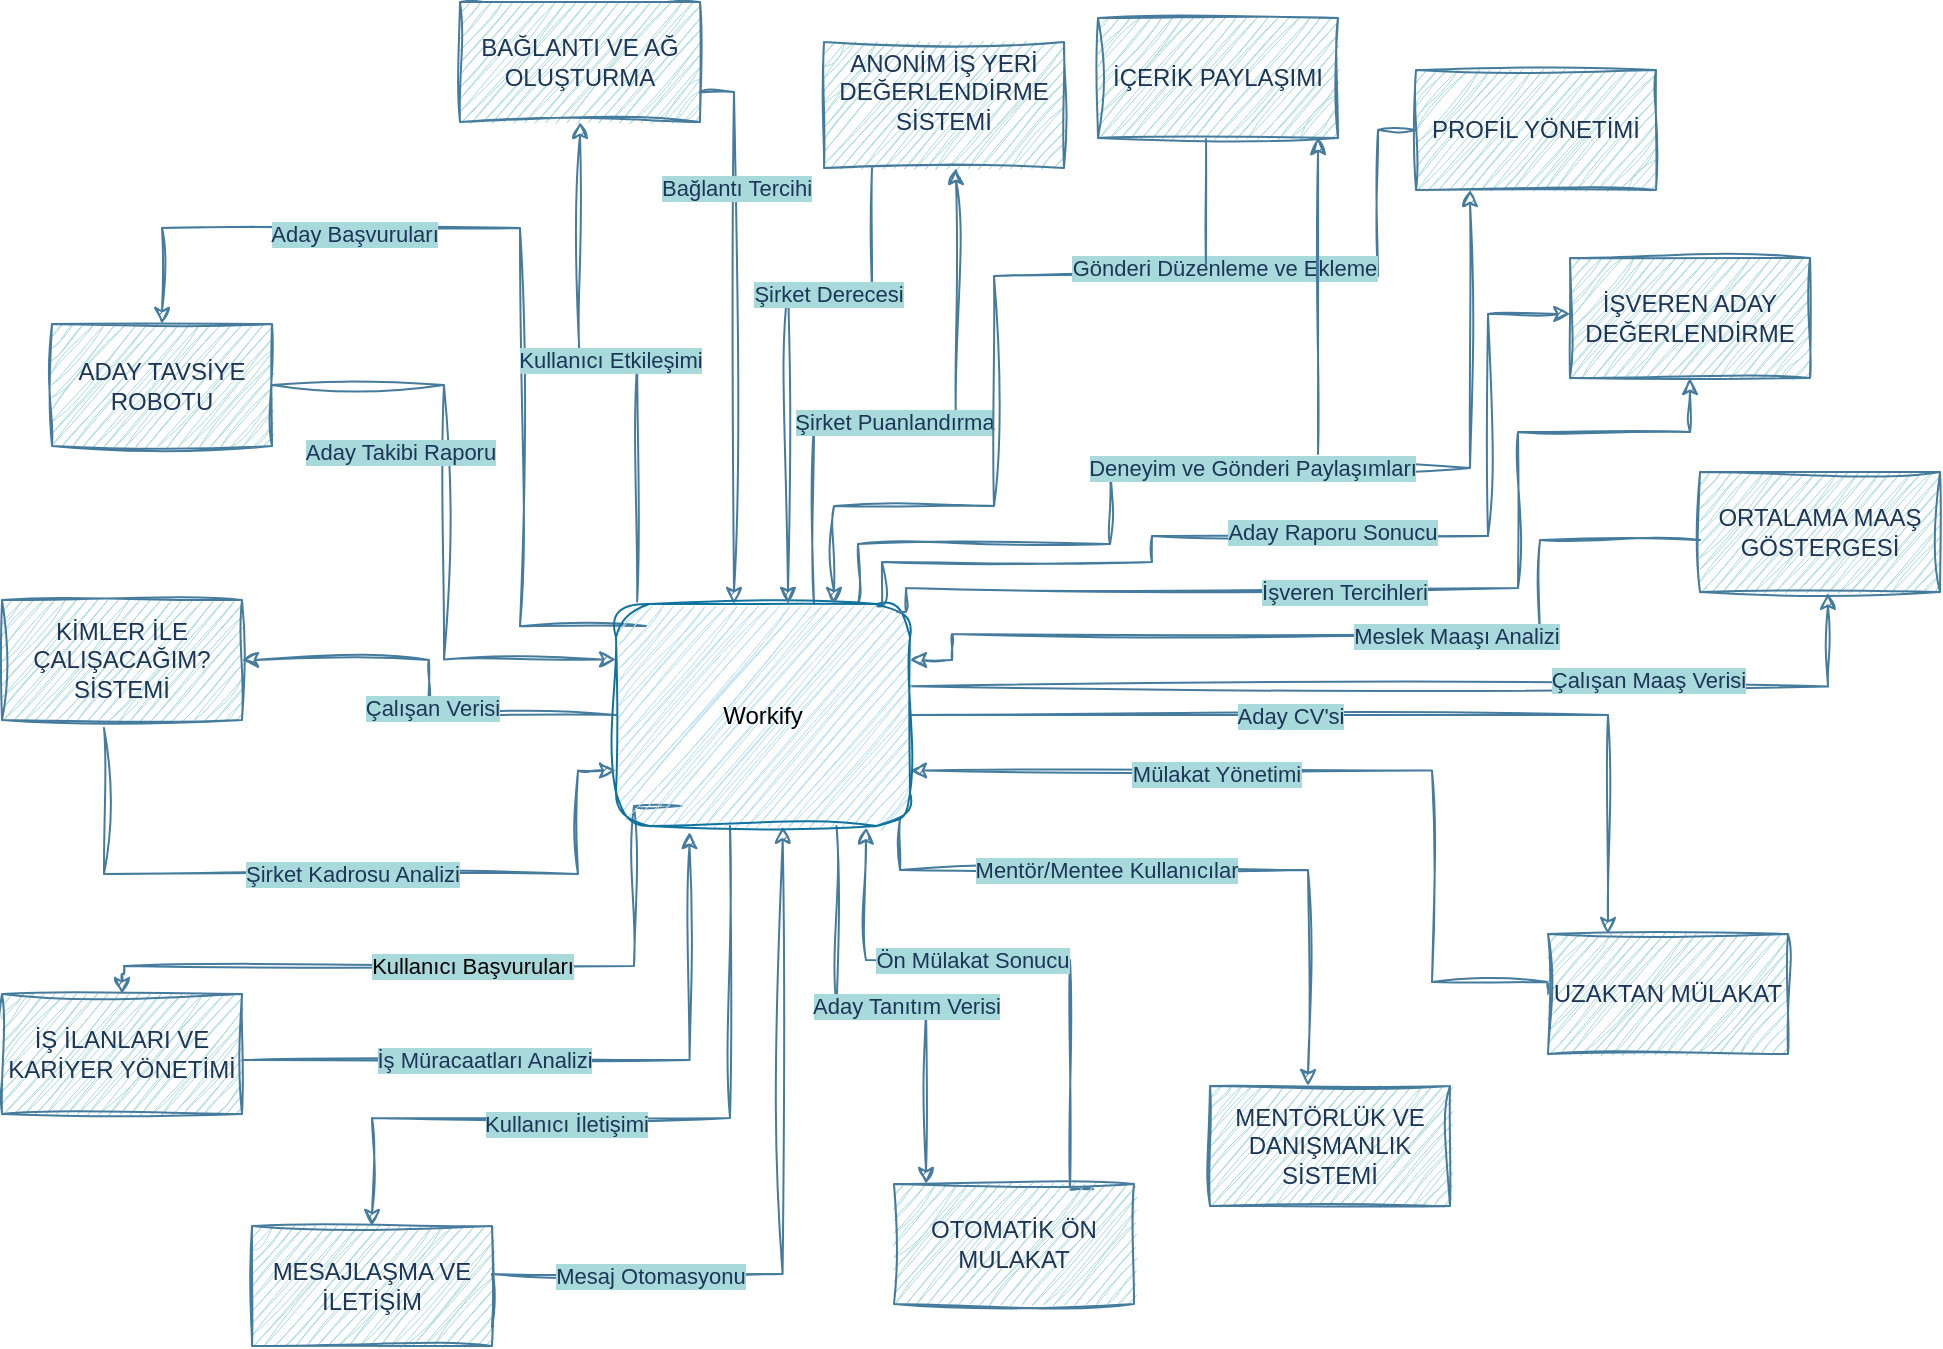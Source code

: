 <mxfile version="24.4.4" type="device">
  <diagram name="Sayfa -1" id="a5x3pTAC_4sALsic-HLh">
    <mxGraphModel dx="2274" dy="1413" grid="0" gridSize="10" guides="1" tooltips="1" connect="1" arrows="1" fold="1" page="1" pageScale="1" pageWidth="1169" pageHeight="827" background="none" math="0" shadow="0">
      <root>
        <mxCell id="0" />
        <mxCell id="1" parent="0" />
        <mxCell id="IWls0DkO-7642o-yBkDR-2" value="ADAY TAVSİYE ROBOTU" style="whiteSpace=wrap;html=1;rounded=0;labelBackgroundColor=none;fillColor=#A8DADC;strokeColor=#457B9D;fontColor=#1D3557;sketch=1;curveFitting=1;jiggle=2;" vertex="1" parent="1">
          <mxGeometry x="2" y="139" width="110" height="61" as="geometry" />
        </mxCell>
        <mxCell id="IWls0DkO-7642o-yBkDR-3" value="BAĞLANTI VE AĞ OLUŞTURMA" style="whiteSpace=wrap;html=1;rounded=0;labelBackgroundColor=none;fillColor=#A8DADC;strokeColor=#457B9D;fontColor=#1D3557;sketch=1;curveFitting=1;jiggle=2;" vertex="1" parent="1">
          <mxGeometry x="206" y="-22" width="120" height="60" as="geometry" />
        </mxCell>
        <mxCell id="IWls0DkO-7642o-yBkDR-5" value="ANONİM İŞ YERİ DEĞERLENDİRME SİSTEMİ&lt;div&gt;&lt;br&gt;&lt;/div&gt;" style="whiteSpace=wrap;html=1;rounded=0;labelBackgroundColor=none;fillColor=#A8DADC;strokeColor=#457B9D;fontColor=#1D3557;sketch=1;curveFitting=1;jiggle=2;" vertex="1" parent="1">
          <mxGeometry x="388" y="-2" width="120" height="63" as="geometry" />
        </mxCell>
        <mxCell id="IWls0DkO-7642o-yBkDR-7" value="İÇERİK PAYLAŞIMI" style="whiteSpace=wrap;html=1;rounded=0;labelBackgroundColor=none;fillColor=#A8DADC;strokeColor=#457B9D;fontColor=#1D3557;sketch=1;curveFitting=1;jiggle=2;" vertex="1" parent="1">
          <mxGeometry x="525" y="-14" width="120" height="60" as="geometry" />
        </mxCell>
        <mxCell id="IWls0DkO-7642o-yBkDR-8" value="İŞVEREN ADAY DEĞERLENDİRME" style="whiteSpace=wrap;html=1;rounded=0;labelBackgroundColor=none;fillColor=#A8DADC;strokeColor=#457B9D;fontColor=#1D3557;sketch=1;curveFitting=1;jiggle=2;" vertex="1" parent="1">
          <mxGeometry x="761" y="106" width="120" height="60" as="geometry" />
        </mxCell>
        <mxCell id="IWls0DkO-7642o-yBkDR-9" value="&lt;div&gt;MENTÖRLÜK VE DANIŞMANLIK SİSTEMİ&lt;/div&gt;" style="whiteSpace=wrap;html=1;rounded=0;labelBackgroundColor=none;fillColor=#A8DADC;strokeColor=#457B9D;fontColor=#1D3557;sketch=1;curveFitting=1;jiggle=2;" vertex="1" parent="1">
          <mxGeometry x="581" y="520" width="120" height="60" as="geometry" />
        </mxCell>
        <mxCell id="IWls0DkO-7642o-yBkDR-11" value="MESAJLAŞMA VE İLETİŞİM" style="whiteSpace=wrap;html=1;rounded=0;labelBackgroundColor=none;fillColor=#A8DADC;strokeColor=#457B9D;fontColor=#1D3557;sketch=1;curveFitting=1;jiggle=2;" vertex="1" parent="1">
          <mxGeometry x="102" y="590" width="120" height="60" as="geometry" />
        </mxCell>
        <mxCell id="IWls0DkO-7642o-yBkDR-81" style="edgeStyle=orthogonalEdgeStyle;rounded=0;orthogonalLoop=1;jettySize=auto;html=1;entryX=0.25;entryY=1;entryDx=0;entryDy=0;exitX=1;exitY=0.5;exitDx=0;exitDy=0;labelBackgroundColor=none;strokeColor=#457B9D;fontColor=default;sketch=1;curveFitting=1;jiggle=2;" edge="1" parent="1">
          <mxGeometry relative="1" as="geometry">
            <mxPoint x="97" y="507" as="sourcePoint" />
            <mxPoint x="320.75" y="393" as="targetPoint" />
            <Array as="points">
              <mxPoint x="321" y="507" />
            </Array>
          </mxGeometry>
        </mxCell>
        <mxCell id="IWls0DkO-7642o-yBkDR-85" value="İş Müracaatları Analizi" style="edgeLabel;html=1;align=center;verticalAlign=middle;resizable=0;points=[];rounded=0;labelBackgroundColor=#A8DADC;fontColor=#1D3557;sketch=1;curveFitting=1;jiggle=2;" vertex="1" connectable="0" parent="IWls0DkO-7642o-yBkDR-81">
          <mxGeometry x="-0.143" y="-2" relative="1" as="geometry">
            <mxPoint x="-24" y="-2" as="offset" />
          </mxGeometry>
        </mxCell>
        <mxCell id="IWls0DkO-7642o-yBkDR-12" value="İŞ İLANLARI VE KARİYER YÖNETİMİ" style="whiteSpace=wrap;html=1;rounded=0;labelBackgroundColor=none;fillColor=#A8DADC;strokeColor=#457B9D;fontColor=#1D3557;sketch=1;curveFitting=1;jiggle=2;" vertex="1" parent="1">
          <mxGeometry x="-23" y="474" width="120" height="60" as="geometry" />
        </mxCell>
        <mxCell id="IWls0DkO-7642o-yBkDR-13" value="KİMLER İLE ÇALIŞACAĞIM? SİSTEMİ" style="whiteSpace=wrap;html=1;rounded=0;labelBackgroundColor=none;fillColor=#A8DADC;strokeColor=#457B9D;fontColor=#1D3557;sketch=1;curveFitting=1;jiggle=2;" vertex="1" parent="1">
          <mxGeometry x="-23" y="277" width="120" height="60" as="geometry" />
        </mxCell>
        <mxCell id="IWls0DkO-7642o-yBkDR-91" style="edgeStyle=orthogonalEdgeStyle;rounded=0;orthogonalLoop=1;jettySize=auto;html=1;entryX=0.85;entryY=1.007;entryDx=0;entryDy=0;entryPerimeter=0;exitX=0.83;exitY=0.043;exitDx=0;exitDy=0;exitPerimeter=0;labelBackgroundColor=none;strokeColor=#457B9D;fontColor=default;sketch=1;curveFitting=1;jiggle=2;" edge="1" parent="1" source="IWls0DkO-7642o-yBkDR-14" target="IWls0DkO-7642o-yBkDR-93">
          <mxGeometry relative="1" as="geometry">
            <mxPoint x="590" y="410" as="targetPoint" />
            <Array as="points">
              <mxPoint x="511" y="572" />
              <mxPoint x="511" y="457" />
              <mxPoint x="409" y="457" />
            </Array>
          </mxGeometry>
        </mxCell>
        <mxCell id="IWls0DkO-7642o-yBkDR-100" value="Ön Mülakat Sonucu" style="edgeLabel;html=1;align=center;verticalAlign=middle;resizable=0;points=[];rounded=0;labelBackgroundColor=#A8DADC;fontColor=#1D3557;sketch=1;curveFitting=1;jiggle=2;" vertex="1" connectable="0" parent="IWls0DkO-7642o-yBkDR-91">
          <mxGeometry x="0.343" y="1" relative="1" as="geometry">
            <mxPoint x="22" y="-1" as="offset" />
          </mxGeometry>
        </mxCell>
        <mxCell id="IWls0DkO-7642o-yBkDR-14" value="OTOMATİK ÖN MULAKAT" style="whiteSpace=wrap;html=1;rounded=0;labelBackgroundColor=none;fillColor=#A8DADC;strokeColor=#457B9D;fontColor=#1D3557;sketch=1;curveFitting=1;jiggle=2;" vertex="1" parent="1">
          <mxGeometry x="423" y="569" width="120" height="60" as="geometry" />
        </mxCell>
        <mxCell id="IWls0DkO-7642o-yBkDR-114" style="edgeStyle=orthogonalEdgeStyle;rounded=0;orthogonalLoop=1;jettySize=auto;html=1;exitX=0;exitY=0.5;exitDx=0;exitDy=0;labelBackgroundColor=none;strokeColor=#457B9D;fontColor=default;sketch=1;curveFitting=1;jiggle=2;" edge="1" parent="1" target="IWls0DkO-7642o-yBkDR-93">
          <mxGeometry relative="1" as="geometry">
            <mxPoint x="826" y="247.0" as="sourcePoint" />
            <mxPoint x="431" y="294.053" as="targetPoint" />
            <Array as="points">
              <mxPoint x="746" y="247" />
              <mxPoint x="746" y="294" />
              <mxPoint x="452" y="294" />
              <mxPoint x="452" y="307" />
            </Array>
          </mxGeometry>
        </mxCell>
        <mxCell id="IWls0DkO-7642o-yBkDR-116" value="Meslek Maaşı Analizi" style="edgeLabel;html=1;align=center;verticalAlign=middle;resizable=0;points=[];rounded=0;labelBackgroundColor=#A8DADC;fontColor=#1D3557;sketch=1;curveFitting=1;jiggle=2;" vertex="1" connectable="0" parent="IWls0DkO-7642o-yBkDR-114">
          <mxGeometry x="-0.492" y="3" relative="1" as="geometry">
            <mxPoint x="-45" y="12" as="offset" />
          </mxGeometry>
        </mxCell>
        <mxCell id="IWls0DkO-7642o-yBkDR-15" value="ORTALAMA MAAŞ GÖSTERGESİ" style="whiteSpace=wrap;html=1;rounded=0;labelBackgroundColor=none;fillColor=#A8DADC;strokeColor=#457B9D;fontColor=#1D3557;sketch=1;curveFitting=1;jiggle=2;" vertex="1" parent="1">
          <mxGeometry x="826" y="213" width="120" height="60" as="geometry" />
        </mxCell>
        <mxCell id="IWls0DkO-7642o-yBkDR-16" value="PROFİL YÖNETİMİ" style="whiteSpace=wrap;html=1;rounded=0;labelBackgroundColor=none;fillColor=#A8DADC;strokeColor=#457B9D;fontColor=#1D3557;sketch=1;curveFitting=1;jiggle=2;" vertex="1" parent="1">
          <mxGeometry x="684" y="12" width="120" height="60" as="geometry" />
        </mxCell>
        <mxCell id="IWls0DkO-7642o-yBkDR-111" style="edgeStyle=orthogonalEdgeStyle;rounded=0;orthogonalLoop=1;jettySize=auto;html=1;entryX=1;entryY=0.75;entryDx=0;entryDy=0;exitX=0;exitY=0.5;exitDx=0;exitDy=0;labelBackgroundColor=none;strokeColor=#457B9D;fontColor=default;sketch=1;curveFitting=1;jiggle=2;" edge="1" parent="1" source="IWls0DkO-7642o-yBkDR-17" target="IWls0DkO-7642o-yBkDR-93">
          <mxGeometry relative="1" as="geometry">
            <mxPoint x="885" y="446.75" as="sourcePoint" />
            <mxPoint x="506" y="365" as="targetPoint" />
            <Array as="points">
              <mxPoint x="750" y="468" />
              <mxPoint x="692" y="468" />
              <mxPoint x="692" y="362" />
            </Array>
          </mxGeometry>
        </mxCell>
        <mxCell id="IWls0DkO-7642o-yBkDR-112" value="Mülakat Yönetimi" style="edgeLabel;html=1;align=center;verticalAlign=middle;resizable=0;points=[];rounded=0;labelBackgroundColor=#A8DADC;fontColor=#1D3557;sketch=1;curveFitting=1;jiggle=2;" vertex="1" connectable="0" parent="IWls0DkO-7642o-yBkDR-111">
          <mxGeometry x="-0.149" y="3" relative="1" as="geometry">
            <mxPoint x="-94" y="-2" as="offset" />
          </mxGeometry>
        </mxCell>
        <mxCell id="IWls0DkO-7642o-yBkDR-17" value="UZAKTAN MÜLAKAT" style="whiteSpace=wrap;html=1;rounded=0;labelBackgroundColor=none;fillColor=#A8DADC;strokeColor=#457B9D;fontColor=#1D3557;sketch=1;curveFitting=1;jiggle=2;" vertex="1" parent="1">
          <mxGeometry x="750" y="444" width="120" height="60" as="geometry" />
        </mxCell>
        <mxCell id="IWls0DkO-7642o-yBkDR-83" style="edgeStyle=orthogonalEdgeStyle;rounded=0;orthogonalLoop=1;jettySize=auto;html=1;exitX=0.25;exitY=1;exitDx=0;exitDy=0;labelBackgroundColor=none;strokeColor=#457B9D;fontColor=default;sketch=1;curveFitting=1;jiggle=2;" edge="1" parent="1" target="IWls0DkO-7642o-yBkDR-12">
          <mxGeometry relative="1" as="geometry">
            <mxPoint x="54" y="464.0" as="targetPoint" />
            <mxPoint x="316.75" y="380" as="sourcePoint" />
            <Array as="points">
              <mxPoint x="293" y="380" />
              <mxPoint x="293" y="460" />
              <mxPoint x="38" y="460" />
              <mxPoint x="38" y="464" />
              <mxPoint x="37" y="464" />
            </Array>
          </mxGeometry>
        </mxCell>
        <mxCell id="IWls0DkO-7642o-yBkDR-84" value="&lt;span style=&quot;&quot;&gt;Kullanıcı Başvuruları&lt;/span&gt;" style="edgeLabel;html=1;align=center;verticalAlign=middle;resizable=0;points=[];rounded=0;labelBackgroundColor=#A8DADC;fontColor=#000000;sketch=1;curveFitting=1;jiggle=2;" vertex="1" connectable="0" parent="IWls0DkO-7642o-yBkDR-83">
          <mxGeometry x="-0.067" y="2" relative="1" as="geometry">
            <mxPoint x="-11" y="-2" as="offset" />
          </mxGeometry>
        </mxCell>
        <mxCell id="IWls0DkO-7642o-yBkDR-86" style="edgeStyle=orthogonalEdgeStyle;rounded=0;orthogonalLoop=1;jettySize=auto;html=1;entryX=0.5;entryY=0;entryDx=0;entryDy=0;labelBackgroundColor=none;strokeColor=#457B9D;fontColor=default;sketch=1;curveFitting=1;jiggle=2;" edge="1" parent="1" source="IWls0DkO-7642o-yBkDR-93" target="IWls0DkO-7642o-yBkDR-11">
          <mxGeometry relative="1" as="geometry">
            <mxPoint y="720" as="targetPoint" />
            <mxPoint x="450" y="490" as="sourcePoint" />
            <Array as="points">
              <mxPoint x="341" y="536" />
              <mxPoint x="162" y="536" />
            </Array>
          </mxGeometry>
        </mxCell>
        <mxCell id="IWls0DkO-7642o-yBkDR-89" value="Kullanıcı İletişimi" style="edgeLabel;html=1;align=center;verticalAlign=middle;resizable=0;points=[];rounded=0;labelBackgroundColor=#A8DADC;fontColor=#1D3557;sketch=1;curveFitting=1;jiggle=2;" vertex="1" connectable="0" parent="IWls0DkO-7642o-yBkDR-86">
          <mxGeometry x="-0.007" y="2" relative="1" as="geometry">
            <mxPoint x="-40" y="1" as="offset" />
          </mxGeometry>
        </mxCell>
        <mxCell id="IWls0DkO-7642o-yBkDR-87" style="edgeStyle=orthogonalEdgeStyle;rounded=0;orthogonalLoop=1;jettySize=auto;html=1;entryX=0.567;entryY=1.003;entryDx=0;entryDy=0;entryPerimeter=0;exitX=1;exitY=0.5;exitDx=0;exitDy=0;labelBackgroundColor=none;strokeColor=#457B9D;fontColor=default;sketch=1;curveFitting=1;jiggle=2;" edge="1" parent="1" target="IWls0DkO-7642o-yBkDR-93">
          <mxGeometry relative="1" as="geometry">
            <mxPoint x="222" y="640.71" as="sourcePoint" />
            <mxPoint x="365.585" y="409.045" as="targetPoint" />
            <Array as="points">
              <mxPoint x="222" y="614" />
              <mxPoint x="367" y="614" />
            </Array>
          </mxGeometry>
        </mxCell>
        <mxCell id="IWls0DkO-7642o-yBkDR-88" value="Mesaj Otomasyonu" style="edgeLabel;html=1;align=center;verticalAlign=middle;resizable=0;points=[];rounded=0;labelBackgroundColor=#A8DADC;fontColor=#1D3557;sketch=1;curveFitting=1;jiggle=2;" vertex="1" connectable="0" parent="IWls0DkO-7642o-yBkDR-87">
          <mxGeometry x="-0.038" y="3" relative="1" as="geometry">
            <mxPoint x="-64" y="19" as="offset" />
          </mxGeometry>
        </mxCell>
        <mxCell id="IWls0DkO-7642o-yBkDR-92" value="" style="rounded=0;whiteSpace=wrap;html=1;labelBackgroundColor=none;fillColor=#A8DADC;strokeColor=#457B9D;fontColor=#1D3557;sketch=1;curveFitting=1;jiggle=2;" vertex="1" parent="1">
          <mxGeometry x="570" y="380" width="210" as="geometry" />
        </mxCell>
        <mxCell id="IWls0DkO-7642o-yBkDR-98" style="edgeStyle=orthogonalEdgeStyle;rounded=0;orthogonalLoop=1;jettySize=auto;html=1;entryX=1;entryY=0.5;entryDx=0;entryDy=0;labelBackgroundColor=none;strokeColor=#457B9D;fontColor=default;sketch=1;curveFitting=1;jiggle=2;" edge="1" parent="1" source="IWls0DkO-7642o-yBkDR-93" target="IWls0DkO-7642o-yBkDR-13">
          <mxGeometry relative="1" as="geometry" />
        </mxCell>
        <mxCell id="IWls0DkO-7642o-yBkDR-99" value="Çalışan Verisi" style="edgeLabel;html=1;align=center;verticalAlign=middle;resizable=0;points=[];rounded=0;labelBackgroundColor=#A8DADC;fontColor=#1D3557;sketch=1;curveFitting=1;jiggle=2;" vertex="1" connectable="0" parent="IWls0DkO-7642o-yBkDR-98">
          <mxGeometry x="-0.092" y="-1" relative="1" as="geometry">
            <mxPoint as="offset" />
          </mxGeometry>
        </mxCell>
        <mxCell id="IWls0DkO-7642o-yBkDR-103" style="edgeStyle=orthogonalEdgeStyle;rounded=0;orthogonalLoop=1;jettySize=auto;html=1;exitX=0.952;exitY=0.971;exitDx=0;exitDy=0;exitPerimeter=0;labelBackgroundColor=none;strokeColor=#457B9D;fontColor=default;sketch=1;curveFitting=1;jiggle=2;" edge="1" parent="1" source="IWls0DkO-7642o-yBkDR-93" target="IWls0DkO-7642o-yBkDR-9">
          <mxGeometry relative="1" as="geometry">
            <mxPoint x="426.003" y="398.112" as="sourcePoint" />
            <mxPoint x="679.02" y="569" as="targetPoint" />
            <Array as="points">
              <mxPoint x="426" y="387" />
              <mxPoint x="426" y="412" />
              <mxPoint x="630" y="412" />
            </Array>
          </mxGeometry>
        </mxCell>
        <mxCell id="IWls0DkO-7642o-yBkDR-105" value="Mentör/Mentee Kullanıcılar" style="edgeLabel;html=1;align=center;verticalAlign=middle;resizable=0;points=[];rounded=0;labelBackgroundColor=#A8DADC;fontColor=#1D3557;sketch=1;curveFitting=1;jiggle=2;" vertex="1" connectable="0" parent="IWls0DkO-7642o-yBkDR-103">
          <mxGeometry x="0.075" y="4" relative="1" as="geometry">
            <mxPoint x="-52" y="4" as="offset" />
          </mxGeometry>
        </mxCell>
        <mxCell id="IWls0DkO-7642o-yBkDR-109" style="edgeStyle=orthogonalEdgeStyle;rounded=0;orthogonalLoop=1;jettySize=auto;html=1;entryX=0.25;entryY=0;entryDx=0;entryDy=0;labelBackgroundColor=none;strokeColor=#457B9D;fontColor=default;sketch=1;curveFitting=1;jiggle=2;" edge="1" parent="1" source="IWls0DkO-7642o-yBkDR-93" target="IWls0DkO-7642o-yBkDR-17">
          <mxGeometry relative="1" as="geometry">
            <mxPoint x="856" y="444" as="targetPoint" />
          </mxGeometry>
        </mxCell>
        <mxCell id="IWls0DkO-7642o-yBkDR-110" value="Aday CV&#39;si" style="edgeLabel;html=1;align=center;verticalAlign=middle;resizable=0;points=[];rounded=0;labelBackgroundColor=#A8DADC;fontColor=#1D3557;sketch=1;curveFitting=1;jiggle=2;" vertex="1" connectable="0" parent="IWls0DkO-7642o-yBkDR-109">
          <mxGeometry x="-0.154" y="-4" relative="1" as="geometry">
            <mxPoint x="-4" y="-4" as="offset" />
          </mxGeometry>
        </mxCell>
        <mxCell id="IWls0DkO-7642o-yBkDR-113" style="edgeStyle=orthogonalEdgeStyle;rounded=0;orthogonalLoop=1;jettySize=auto;html=1;entryX=0.533;entryY=1.007;entryDx=0;entryDy=0;entryPerimeter=0;exitX=0.999;exitY=0.371;exitDx=0;exitDy=0;exitPerimeter=0;labelBackgroundColor=none;strokeColor=#457B9D;fontColor=default;sketch=1;curveFitting=1;jiggle=2;" edge="1" parent="1" source="IWls0DkO-7642o-yBkDR-93" target="IWls0DkO-7642o-yBkDR-15">
          <mxGeometry relative="1" as="geometry">
            <mxPoint x="435" y="321.0" as="sourcePoint" />
            <mxPoint x="890" y="284" as="targetPoint" />
            <Array as="points">
              <mxPoint x="890" y="320" />
            </Array>
          </mxGeometry>
        </mxCell>
        <mxCell id="IWls0DkO-7642o-yBkDR-117" value="Çalışan Maaş Verisi" style="edgeLabel;html=1;align=center;verticalAlign=middle;resizable=0;points=[];rounded=0;labelBackgroundColor=#A8DADC;fontColor=#1D3557;sketch=1;curveFitting=1;jiggle=2;" vertex="1" connectable="0" parent="IWls0DkO-7642o-yBkDR-113">
          <mxGeometry x="0.461" y="3" relative="1" as="geometry">
            <mxPoint x="-1" as="offset" />
          </mxGeometry>
        </mxCell>
        <mxCell id="IWls0DkO-7642o-yBkDR-118" style="edgeStyle=orthogonalEdgeStyle;rounded=0;orthogonalLoop=1;jettySize=auto;html=1;exitX=0.888;exitY=0.01;exitDx=0;exitDy=0;exitPerimeter=0;labelBackgroundColor=none;strokeColor=#457B9D;fontColor=default;sketch=1;curveFitting=1;jiggle=2;" edge="1" parent="1" source="IWls0DkO-7642o-yBkDR-93">
          <mxGeometry relative="1" as="geometry">
            <mxPoint x="431.003" y="289.432" as="sourcePoint" />
            <mxPoint x="761.15" y="134.0" as="targetPoint" />
            <Array as="points">
              <mxPoint x="417" y="280" />
              <mxPoint x="417" y="258" />
              <mxPoint x="552" y="258" />
              <mxPoint x="552" y="245" />
              <mxPoint x="720" y="245" />
              <mxPoint x="720" y="134" />
            </Array>
          </mxGeometry>
        </mxCell>
        <mxCell id="IWls0DkO-7642o-yBkDR-128" value="Aday Raporu Sonucu" style="edgeLabel;html=1;align=center;verticalAlign=middle;resizable=0;points=[];labelBackgroundColor=#A8DADC;fontColor=#1D3557;sketch=1;curveFitting=1;jiggle=2;" vertex="1" connectable="0" parent="IWls0DkO-7642o-yBkDR-118">
          <mxGeometry x="0.047" y="1" relative="1" as="geometry">
            <mxPoint x="4" y="-1" as="offset" />
          </mxGeometry>
        </mxCell>
        <mxCell id="IWls0DkO-7642o-yBkDR-120" style="edgeStyle=orthogonalEdgeStyle;rounded=0;orthogonalLoop=1;jettySize=auto;html=1;exitX=-0.005;exitY=0.115;exitDx=0;exitDy=0;exitPerimeter=0;labelBackgroundColor=none;strokeColor=#457B9D;fontColor=default;sketch=1;curveFitting=1;jiggle=2;" edge="1" parent="1" target="IWls0DkO-7642o-yBkDR-2">
          <mxGeometry relative="1" as="geometry">
            <mxPoint x="299.07" y="290.05" as="sourcePoint" />
            <mxPoint x="38" y="118" as="targetPoint" />
            <Array as="points">
              <mxPoint x="236" y="290" />
              <mxPoint x="236" y="91" />
              <mxPoint x="57" y="91" />
            </Array>
          </mxGeometry>
        </mxCell>
        <mxCell id="IWls0DkO-7642o-yBkDR-123" value="Aday Başvuruları" style="edgeLabel;html=1;align=center;verticalAlign=middle;resizable=0;points=[];rounded=0;labelBackgroundColor=#A8DADC;fontColor=#1D3557;sketch=1;curveFitting=1;jiggle=2;" vertex="1" connectable="0" parent="IWls0DkO-7642o-yBkDR-120">
          <mxGeometry x="-0.158" y="-2" relative="1" as="geometry">
            <mxPoint x="-85" y="-53" as="offset" />
          </mxGeometry>
        </mxCell>
        <mxCell id="IWls0DkO-7642o-yBkDR-125" style="edgeStyle=orthogonalEdgeStyle;rounded=0;orthogonalLoop=1;jettySize=auto;html=1;exitX=0.072;exitY=-0.011;exitDx=0;exitDy=0;exitPerimeter=0;labelBackgroundColor=none;strokeColor=#457B9D;fontColor=default;sketch=1;curveFitting=1;jiggle=2;" edge="1" parent="1" source="IWls0DkO-7642o-yBkDR-93" target="IWls0DkO-7642o-yBkDR-3">
          <mxGeometry relative="1" as="geometry">
            <mxPoint x="396.849" y="223.858" as="sourcePoint" />
            <mxPoint x="376" y="-54.03" as="targetPoint" />
            <Array as="points" />
          </mxGeometry>
        </mxCell>
        <mxCell id="IWls0DkO-7642o-yBkDR-126" value="Kullanıcı Etkileşimi" style="edgeLabel;html=1;align=center;verticalAlign=middle;resizable=0;points=[];rounded=0;rotation=0;labelBackgroundColor=#A8DADC;fontColor=#1D3557;sketch=1;curveFitting=1;jiggle=2;" vertex="1" connectable="0" parent="IWls0DkO-7642o-yBkDR-125">
          <mxGeometry x="-0.217" y="3" relative="1" as="geometry">
            <mxPoint x="-11" y="-16" as="offset" />
          </mxGeometry>
        </mxCell>
        <mxCell id="IWls0DkO-7642o-yBkDR-131" style="edgeStyle=orthogonalEdgeStyle;rounded=0;orthogonalLoop=1;jettySize=auto;html=1;labelBackgroundColor=none;strokeColor=#457B9D;fontColor=default;sketch=1;curveFitting=1;jiggle=2;" edge="1" parent="1" source="IWls0DkO-7642o-yBkDR-93" target="IWls0DkO-7642o-yBkDR-5">
          <mxGeometry relative="1" as="geometry">
            <mxPoint x="260.144" y="337" as="sourcePoint" />
            <mxPoint x="508" y="73" as="targetPoint" />
            <Array as="points">
              <mxPoint x="383" y="189" />
              <mxPoint x="454" y="189" />
            </Array>
          </mxGeometry>
        </mxCell>
        <mxCell id="IWls0DkO-7642o-yBkDR-134" value="Şirket Puanlandırma" style="edgeLabel;html=1;align=center;verticalAlign=middle;resizable=0;points=[];labelBackgroundColor=#A8DADC;fontColor=#1D3557;sketch=1;curveFitting=1;jiggle=2;" vertex="1" connectable="0" parent="IWls0DkO-7642o-yBkDR-131">
          <mxGeometry x="0.23" y="1" relative="1" as="geometry">
            <mxPoint x="-30" y="15" as="offset" />
          </mxGeometry>
        </mxCell>
        <mxCell id="IWls0DkO-7642o-yBkDR-139" style="edgeStyle=orthogonalEdgeStyle;rounded=0;orthogonalLoop=1;jettySize=auto;html=1;labelBackgroundColor=none;strokeColor=#457B9D;fontColor=default;sketch=1;curveFitting=1;jiggle=2;" edge="1" parent="1" source="IWls0DkO-7642o-yBkDR-93" target="IWls0DkO-7642o-yBkDR-16">
          <mxGeometry relative="1" as="geometry">
            <mxPoint x="655" y="143" as="targetPoint" />
            <mxPoint x="342" y="249" as="sourcePoint" />
            <Array as="points">
              <mxPoint x="405" y="249" />
              <mxPoint x="531" y="249" />
              <mxPoint x="531" y="211" />
              <mxPoint x="711" y="211" />
            </Array>
          </mxGeometry>
        </mxCell>
        <mxCell id="IWls0DkO-7642o-yBkDR-141" value="Deneyim ve Gönderi Paylaşımları" style="edgeLabel;html=1;align=center;verticalAlign=middle;resizable=0;points=[];labelBackgroundColor=#A8DADC;fontColor=#1D3557;sketch=1;curveFitting=1;jiggle=2;" vertex="1" connectable="0" parent="IWls0DkO-7642o-yBkDR-139">
          <mxGeometry x="0.115" y="-1" relative="1" as="geometry">
            <mxPoint x="-21" y="-1" as="offset" />
          </mxGeometry>
        </mxCell>
        <mxCell id="IWls0DkO-7642o-yBkDR-146" style="edgeStyle=orthogonalEdgeStyle;rounded=0;orthogonalLoop=1;jettySize=auto;html=1;exitX=0.75;exitY=1;exitDx=0;exitDy=0;labelBackgroundColor=none;strokeColor=#457B9D;fontColor=default;sketch=1;curveFitting=1;jiggle=2;" edge="1" parent="1" source="IWls0DkO-7642o-yBkDR-93" target="IWls0DkO-7642o-yBkDR-14">
          <mxGeometry relative="1" as="geometry">
            <Array as="points">
              <mxPoint x="394" y="480" />
              <mxPoint x="439" y="480" />
            </Array>
          </mxGeometry>
        </mxCell>
        <mxCell id="IWls0DkO-7642o-yBkDR-147" value="Aday Tanıtım Verisi" style="edgeLabel;html=1;align=center;verticalAlign=middle;resizable=0;points=[];labelBackgroundColor=#A8DADC;fontColor=#1D3557;sketch=1;curveFitting=1;jiggle=2;" vertex="1" connectable="0" parent="IWls0DkO-7642o-yBkDR-146">
          <mxGeometry x="-0.174" y="-1" relative="1" as="geometry">
            <mxPoint x="32" y="-1" as="offset" />
          </mxGeometry>
        </mxCell>
        <mxCell id="IWls0DkO-7642o-yBkDR-124" style="edgeStyle=orthogonalEdgeStyle;rounded=0;orthogonalLoop=1;jettySize=auto;html=1;exitX=1;exitY=0.75;exitDx=0;exitDy=0;labelBackgroundColor=none;strokeColor=#457B9D;fontColor=default;sketch=1;curveFitting=1;jiggle=2;" edge="1" parent="1" source="IWls0DkO-7642o-yBkDR-3" target="IWls0DkO-7642o-yBkDR-93">
          <mxGeometry relative="1" as="geometry">
            <mxPoint x="325.0" y="73.0" as="sourcePoint" />
            <mxPoint x="367.21" y="283.8" as="targetPoint" />
            <Array as="points">
              <mxPoint x="343" y="23" />
            </Array>
          </mxGeometry>
        </mxCell>
        <mxCell id="IWls0DkO-7642o-yBkDR-127" value="Bağlantı Tercihi" style="edgeLabel;html=1;align=center;verticalAlign=middle;resizable=0;points=[];rounded=0;labelBackgroundColor=#A8DADC;fontColor=#1D3557;sketch=1;curveFitting=1;jiggle=2;" vertex="1" connectable="0" parent="IWls0DkO-7642o-yBkDR-124">
          <mxGeometry x="-0.131" y="1" relative="1" as="geometry">
            <mxPoint y="-54" as="offset" />
          </mxGeometry>
        </mxCell>
        <mxCell id="IWls0DkO-7642o-yBkDR-93" value="Workify" style="rounded=1;whiteSpace=wrap;html=1;labelBackgroundColor=none;fillColor=#b1ddf0;strokeColor=#10739e;sketch=1;curveFitting=1;jiggle=2;glass=0;shadow=0;" vertex="1" parent="1">
          <mxGeometry x="284" y="279" width="147" height="111" as="geometry" />
        </mxCell>
        <mxCell id="IWls0DkO-7642o-yBkDR-119" style="edgeStyle=orthogonalEdgeStyle;rounded=0;orthogonalLoop=1;jettySize=auto;html=1;exitX=0.956;exitY=0.035;exitDx=0;exitDy=0;labelBackgroundColor=none;strokeColor=#457B9D;fontColor=default;sketch=1;curveFitting=1;jiggle=2;exitPerimeter=0;" edge="1" parent="1" source="IWls0DkO-7642o-yBkDR-93" target="IWls0DkO-7642o-yBkDR-8">
          <mxGeometry relative="1" as="geometry">
            <mxPoint x="429" y="279" as="sourcePoint" />
            <mxPoint x="824" y="271.0" as="targetPoint" />
            <Array as="points">
              <mxPoint x="429" y="283" />
              <mxPoint x="429" y="271" />
              <mxPoint x="735" y="271" />
              <mxPoint x="735" y="193" />
              <mxPoint x="821" y="193" />
            </Array>
          </mxGeometry>
        </mxCell>
        <mxCell id="IWls0DkO-7642o-yBkDR-129" value="İşveren Tercihleri" style="edgeLabel;html=1;align=center;verticalAlign=middle;resizable=0;points=[];labelBackgroundColor=#A8DADC;fontColor=#1D3557;sketch=1;curveFitting=1;jiggle=2;" vertex="1" connectable="0" parent="IWls0DkO-7642o-yBkDR-119">
          <mxGeometry x="-0.225" y="-1" relative="1" as="geometry">
            <mxPoint x="36" y="1" as="offset" />
          </mxGeometry>
        </mxCell>
        <mxCell id="IWls0DkO-7642o-yBkDR-121" style="edgeStyle=orthogonalEdgeStyle;rounded=0;orthogonalLoop=1;jettySize=auto;html=1;entryX=0;entryY=0.25;entryDx=0;entryDy=0;labelBackgroundColor=none;strokeColor=#457B9D;fontColor=default;sketch=1;curveFitting=1;jiggle=2;" edge="1" parent="1" source="IWls0DkO-7642o-yBkDR-2" target="IWls0DkO-7642o-yBkDR-93">
          <mxGeometry relative="1" as="geometry" />
        </mxCell>
        <mxCell id="IWls0DkO-7642o-yBkDR-122" value="Aday Takibi Raporu" style="edgeLabel;html=1;align=center;verticalAlign=middle;resizable=0;points=[];rounded=0;labelBackgroundColor=#A8DADC;fontColor=#1D3557;sketch=1;curveFitting=1;jiggle=2;" vertex="1" connectable="0" parent="IWls0DkO-7642o-yBkDR-121">
          <mxGeometry x="-0.252" y="-2" relative="1" as="geometry">
            <mxPoint x="-20" y="4" as="offset" />
          </mxGeometry>
        </mxCell>
        <mxCell id="IWls0DkO-7642o-yBkDR-130" style="edgeStyle=orthogonalEdgeStyle;rounded=0;orthogonalLoop=1;jettySize=auto;html=1;labelBackgroundColor=none;strokeColor=#457B9D;fontColor=default;sketch=1;curveFitting=1;jiggle=2;" edge="1" parent="1">
          <mxGeometry relative="1" as="geometry">
            <mxPoint x="412" y="61" as="sourcePoint" />
            <mxPoint x="370" y="279" as="targetPoint" />
            <Array as="points">
              <mxPoint x="412" y="121" />
              <mxPoint x="370" y="121" />
            </Array>
          </mxGeometry>
        </mxCell>
        <mxCell id="IWls0DkO-7642o-yBkDR-133" value="Şirket Derecesi" style="edgeLabel;html=1;align=center;verticalAlign=middle;resizable=0;points=[];labelBackgroundColor=#A8DADC;fontColor=#1D3557;sketch=1;curveFitting=1;jiggle=2;" vertex="1" connectable="0" parent="IWls0DkO-7642o-yBkDR-130">
          <mxGeometry x="-0.078" y="3" relative="1" as="geometry">
            <mxPoint x="17" y="-15" as="offset" />
          </mxGeometry>
        </mxCell>
        <mxCell id="IWls0DkO-7642o-yBkDR-135" style="edgeStyle=orthogonalEdgeStyle;rounded=0;orthogonalLoop=1;jettySize=auto;html=1;labelBackgroundColor=none;strokeColor=#457B9D;fontColor=default;sketch=1;curveFitting=1;jiggle=2;" edge="1" parent="1" source="IWls0DkO-7642o-yBkDR-16">
          <mxGeometry relative="1" as="geometry">
            <mxPoint x="657" y="42" as="sourcePoint" />
            <mxPoint x="393" y="279" as="targetPoint" />
            <Array as="points">
              <mxPoint x="665" y="42" />
              <mxPoint x="665" y="115" />
              <mxPoint x="473" y="115" />
              <mxPoint x="473" y="230" />
              <mxPoint x="393" y="230" />
            </Array>
          </mxGeometry>
        </mxCell>
        <mxCell id="IWls0DkO-7642o-yBkDR-138" value="Gönderi Düzenleme ve Ekleme" style="edgeLabel;html=1;align=center;verticalAlign=middle;resizable=0;points=[];labelBackgroundColor=#A8DADC;fontColor=#1D3557;sketch=1;curveFitting=1;jiggle=2;" vertex="1" connectable="0" parent="IWls0DkO-7642o-yBkDR-135">
          <mxGeometry x="-0.201" y="1" relative="1" as="geometry">
            <mxPoint x="42" y="-5" as="offset" />
          </mxGeometry>
        </mxCell>
        <mxCell id="IWls0DkO-7642o-yBkDR-137" value="" style="endArrow=none;html=1;rounded=0;entryX=0.45;entryY=1.011;entryDx=0;entryDy=0;entryPerimeter=0;labelBackgroundColor=none;strokeColor=#457B9D;fontColor=default;sketch=1;curveFitting=1;jiggle=2;" edge="1" parent="1" target="IWls0DkO-7642o-yBkDR-7">
          <mxGeometry width="50" height="50" relative="1" as="geometry">
            <mxPoint x="579" y="109" as="sourcePoint" />
            <mxPoint x="587" y="39" as="targetPoint" />
            <Array as="points" />
          </mxGeometry>
        </mxCell>
        <mxCell id="IWls0DkO-7642o-yBkDR-140" value="" style="endArrow=classic;html=1;rounded=0;entryX=0.917;entryY=1;entryDx=0;entryDy=0;entryPerimeter=0;labelBackgroundColor=none;strokeColor=#457B9D;fontColor=default;sketch=1;curveFitting=1;jiggle=2;" edge="1" parent="1" target="IWls0DkO-7642o-yBkDR-7">
          <mxGeometry width="50" height="50" relative="1" as="geometry">
            <mxPoint x="635" y="204" as="sourcePoint" />
            <mxPoint x="631" y="46" as="targetPoint" />
          </mxGeometry>
        </mxCell>
        <mxCell id="IWls0DkO-7642o-yBkDR-143" style="edgeStyle=orthogonalEdgeStyle;rounded=0;orthogonalLoop=1;jettySize=auto;html=1;entryX=0;entryY=0.75;entryDx=0;entryDy=0;labelBackgroundColor=none;strokeColor=#457B9D;fontColor=default;sketch=1;curveFitting=1;jiggle=2;" edge="1" parent="1" target="IWls0DkO-7642o-yBkDR-93">
          <mxGeometry relative="1" as="geometry">
            <mxPoint x="28" y="340.98" as="sourcePoint" />
            <mxPoint x="269" y="393.98" as="targetPoint" />
            <Array as="points">
              <mxPoint x="28" y="414" />
              <mxPoint x="265" y="414" />
              <mxPoint x="265" y="362" />
            </Array>
          </mxGeometry>
        </mxCell>
        <mxCell id="IWls0DkO-7642o-yBkDR-144" value="Şirket Kadrosu Analizi" style="edgeLabel;html=1;align=center;verticalAlign=middle;resizable=0;points=[];labelBackgroundColor=#A8DADC;fontColor=#1D3557;sketch=1;curveFitting=1;jiggle=2;" vertex="1" connectable="0" parent="IWls0DkO-7642o-yBkDR-143">
          <mxGeometry x="-0.013" y="-3" relative="1" as="geometry">
            <mxPoint x="9" y="-3" as="offset" />
          </mxGeometry>
        </mxCell>
      </root>
    </mxGraphModel>
  </diagram>
</mxfile>
